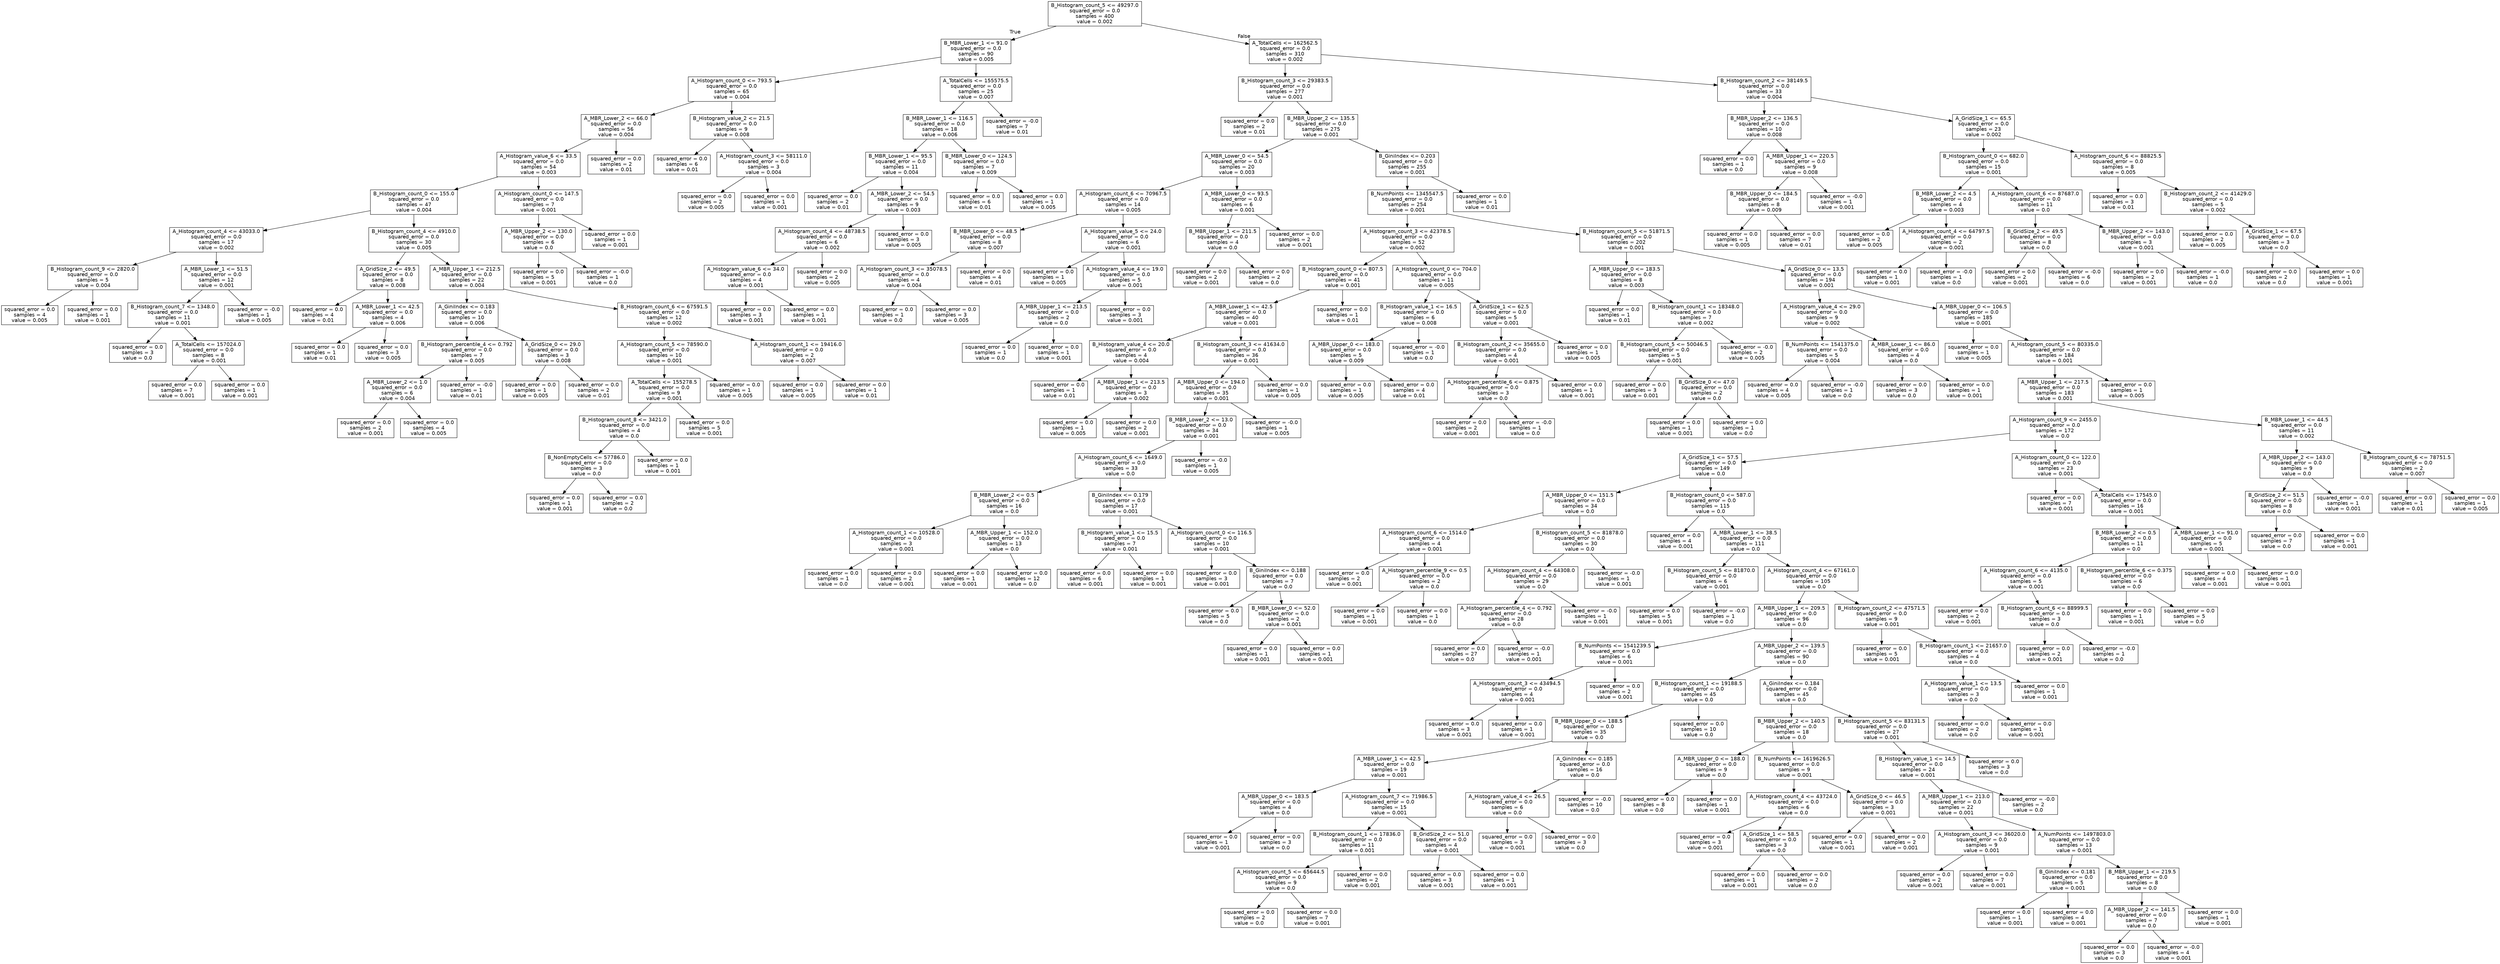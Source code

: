 digraph Tree {
node [shape=box, fontname="helvetica"] ;
edge [fontname="helvetica"] ;
0 [label="B_Histogram_count_5 <= 49297.0\nsquared_error = 0.0\nsamples = 400\nvalue = 0.002"] ;
1 [label="B_MBR_Lower_1 <= 91.0\nsquared_error = 0.0\nsamples = 90\nvalue = 0.005"] ;
0 -> 1 [labeldistance=2.5, labelangle=45, headlabel="True"] ;
2 [label="A_Histogram_count_0 <= 793.5\nsquared_error = 0.0\nsamples = 65\nvalue = 0.004"] ;
1 -> 2 ;
3 [label="A_MBR_Lower_2 <= 66.0\nsquared_error = 0.0\nsamples = 56\nvalue = 0.004"] ;
2 -> 3 ;
4 [label="A_Histogram_value_6 <= 33.5\nsquared_error = 0.0\nsamples = 54\nvalue = 0.003"] ;
3 -> 4 ;
5 [label="B_Histogram_count_0 <= 155.0\nsquared_error = 0.0\nsamples = 47\nvalue = 0.004"] ;
4 -> 5 ;
6 [label="A_Histogram_count_4 <= 43033.0\nsquared_error = 0.0\nsamples = 17\nvalue = 0.002"] ;
5 -> 6 ;
7 [label="B_Histogram_count_9 <= 2820.0\nsquared_error = 0.0\nsamples = 5\nvalue = 0.004"] ;
6 -> 7 ;
8 [label="squared_error = 0.0\nsamples = 4\nvalue = 0.005"] ;
7 -> 8 ;
9 [label="squared_error = 0.0\nsamples = 1\nvalue = 0.001"] ;
7 -> 9 ;
10 [label="A_MBR_Lower_1 <= 51.5\nsquared_error = 0.0\nsamples = 12\nvalue = 0.001"] ;
6 -> 10 ;
11 [label="B_Histogram_count_7 <= 1348.0\nsquared_error = 0.0\nsamples = 11\nvalue = 0.001"] ;
10 -> 11 ;
12 [label="squared_error = 0.0\nsamples = 3\nvalue = 0.0"] ;
11 -> 12 ;
13 [label="A_TotalCells <= 157024.0\nsquared_error = 0.0\nsamples = 8\nvalue = 0.001"] ;
11 -> 13 ;
14 [label="squared_error = 0.0\nsamples = 7\nvalue = 0.001"] ;
13 -> 14 ;
15 [label="squared_error = 0.0\nsamples = 1\nvalue = 0.001"] ;
13 -> 15 ;
16 [label="squared_error = -0.0\nsamples = 1\nvalue = 0.005"] ;
10 -> 16 ;
17 [label="B_Histogram_count_4 <= 4910.0\nsquared_error = 0.0\nsamples = 30\nvalue = 0.005"] ;
5 -> 17 ;
18 [label="A_GridSize_2 <= 49.5\nsquared_error = 0.0\nsamples = 8\nvalue = 0.008"] ;
17 -> 18 ;
19 [label="squared_error = 0.0\nsamples = 4\nvalue = 0.01"] ;
18 -> 19 ;
20 [label="A_MBR_Lower_1 <= 42.5\nsquared_error = 0.0\nsamples = 4\nvalue = 0.006"] ;
18 -> 20 ;
21 [label="squared_error = 0.0\nsamples = 1\nvalue = 0.01"] ;
20 -> 21 ;
22 [label="squared_error = 0.0\nsamples = 3\nvalue = 0.005"] ;
20 -> 22 ;
23 [label="A_MBR_Upper_1 <= 212.5\nsquared_error = 0.0\nsamples = 22\nvalue = 0.004"] ;
17 -> 23 ;
24 [label="A_GiniIndex <= 0.183\nsquared_error = 0.0\nsamples = 10\nvalue = 0.006"] ;
23 -> 24 ;
25 [label="B_Histogram_percentile_4 <= 0.792\nsquared_error = 0.0\nsamples = 7\nvalue = 0.005"] ;
24 -> 25 ;
26 [label="A_MBR_Lower_2 <= 1.0\nsquared_error = 0.0\nsamples = 6\nvalue = 0.004"] ;
25 -> 26 ;
27 [label="squared_error = 0.0\nsamples = 2\nvalue = 0.001"] ;
26 -> 27 ;
28 [label="squared_error = 0.0\nsamples = 4\nvalue = 0.005"] ;
26 -> 28 ;
29 [label="squared_error = -0.0\nsamples = 1\nvalue = 0.01"] ;
25 -> 29 ;
30 [label="A_GridSize_0 <= 29.0\nsquared_error = 0.0\nsamples = 3\nvalue = 0.008"] ;
24 -> 30 ;
31 [label="squared_error = 0.0\nsamples = 1\nvalue = 0.005"] ;
30 -> 31 ;
32 [label="squared_error = 0.0\nsamples = 2\nvalue = 0.01"] ;
30 -> 32 ;
33 [label="B_Histogram_count_6 <= 67591.5\nsquared_error = 0.0\nsamples = 12\nvalue = 0.002"] ;
23 -> 33 ;
34 [label="A_Histogram_count_5 <= 78590.0\nsquared_error = 0.0\nsamples = 10\nvalue = 0.001"] ;
33 -> 34 ;
35 [label="A_TotalCells <= 155278.5\nsquared_error = 0.0\nsamples = 9\nvalue = 0.001"] ;
34 -> 35 ;
36 [label="B_Histogram_count_8 <= 3421.0\nsquared_error = 0.0\nsamples = 4\nvalue = 0.0"] ;
35 -> 36 ;
37 [label="B_NonEmptyCells <= 57786.0\nsquared_error = 0.0\nsamples = 3\nvalue = 0.0"] ;
36 -> 37 ;
38 [label="squared_error = 0.0\nsamples = 1\nvalue = 0.001"] ;
37 -> 38 ;
39 [label="squared_error = 0.0\nsamples = 2\nvalue = 0.0"] ;
37 -> 39 ;
40 [label="squared_error = 0.0\nsamples = 1\nvalue = 0.001"] ;
36 -> 40 ;
41 [label="squared_error = 0.0\nsamples = 5\nvalue = 0.001"] ;
35 -> 41 ;
42 [label="squared_error = 0.0\nsamples = 1\nvalue = 0.005"] ;
34 -> 42 ;
43 [label="A_Histogram_count_1 <= 19416.0\nsquared_error = 0.0\nsamples = 2\nvalue = 0.007"] ;
33 -> 43 ;
44 [label="squared_error = 0.0\nsamples = 1\nvalue = 0.005"] ;
43 -> 44 ;
45 [label="squared_error = 0.0\nsamples = 1\nvalue = 0.01"] ;
43 -> 45 ;
46 [label="A_Histogram_count_0 <= 147.5\nsquared_error = 0.0\nsamples = 7\nvalue = 0.001"] ;
4 -> 46 ;
47 [label="A_MBR_Upper_2 <= 130.0\nsquared_error = 0.0\nsamples = 6\nvalue = 0.0"] ;
46 -> 47 ;
48 [label="squared_error = 0.0\nsamples = 5\nvalue = 0.001"] ;
47 -> 48 ;
49 [label="squared_error = -0.0\nsamples = 1\nvalue = 0.0"] ;
47 -> 49 ;
50 [label="squared_error = 0.0\nsamples = 1\nvalue = 0.001"] ;
46 -> 50 ;
51 [label="squared_error = 0.0\nsamples = 2\nvalue = 0.01"] ;
3 -> 51 ;
52 [label="B_Histogram_value_2 <= 21.5\nsquared_error = 0.0\nsamples = 9\nvalue = 0.008"] ;
2 -> 52 ;
53 [label="squared_error = 0.0\nsamples = 6\nvalue = 0.01"] ;
52 -> 53 ;
54 [label="A_Histogram_count_3 <= 58111.0\nsquared_error = 0.0\nsamples = 3\nvalue = 0.004"] ;
52 -> 54 ;
55 [label="squared_error = 0.0\nsamples = 2\nvalue = 0.005"] ;
54 -> 55 ;
56 [label="squared_error = 0.0\nsamples = 1\nvalue = 0.001"] ;
54 -> 56 ;
57 [label="A_TotalCells <= 155575.5\nsquared_error = 0.0\nsamples = 25\nvalue = 0.007"] ;
1 -> 57 ;
58 [label="B_MBR_Lower_1 <= 116.5\nsquared_error = 0.0\nsamples = 18\nvalue = 0.006"] ;
57 -> 58 ;
59 [label="B_MBR_Lower_1 <= 95.5\nsquared_error = 0.0\nsamples = 11\nvalue = 0.004"] ;
58 -> 59 ;
60 [label="squared_error = 0.0\nsamples = 2\nvalue = 0.01"] ;
59 -> 60 ;
61 [label="A_MBR_Lower_2 <= 54.5\nsquared_error = 0.0\nsamples = 9\nvalue = 0.003"] ;
59 -> 61 ;
62 [label="A_Histogram_count_4 <= 48738.5\nsquared_error = 0.0\nsamples = 6\nvalue = 0.002"] ;
61 -> 62 ;
63 [label="A_Histogram_value_6 <= 34.0\nsquared_error = 0.0\nsamples = 4\nvalue = 0.001"] ;
62 -> 63 ;
64 [label="squared_error = 0.0\nsamples = 3\nvalue = 0.001"] ;
63 -> 64 ;
65 [label="squared_error = 0.0\nsamples = 1\nvalue = 0.001"] ;
63 -> 65 ;
66 [label="squared_error = 0.0\nsamples = 2\nvalue = 0.005"] ;
62 -> 66 ;
67 [label="squared_error = 0.0\nsamples = 3\nvalue = 0.005"] ;
61 -> 67 ;
68 [label="B_MBR_Lower_0 <= 124.5\nsquared_error = 0.0\nsamples = 7\nvalue = 0.009"] ;
58 -> 68 ;
69 [label="squared_error = 0.0\nsamples = 6\nvalue = 0.01"] ;
68 -> 69 ;
70 [label="squared_error = 0.0\nsamples = 1\nvalue = 0.005"] ;
68 -> 70 ;
71 [label="squared_error = -0.0\nsamples = 7\nvalue = 0.01"] ;
57 -> 71 ;
72 [label="A_TotalCells <= 162562.5\nsquared_error = 0.0\nsamples = 310\nvalue = 0.002"] ;
0 -> 72 [labeldistance=2.5, labelangle=-45, headlabel="False"] ;
73 [label="B_Histogram_count_3 <= 29383.5\nsquared_error = 0.0\nsamples = 277\nvalue = 0.001"] ;
72 -> 73 ;
74 [label="squared_error = 0.0\nsamples = 2\nvalue = 0.01"] ;
73 -> 74 ;
75 [label="B_MBR_Upper_2 <= 135.5\nsquared_error = 0.0\nsamples = 275\nvalue = 0.001"] ;
73 -> 75 ;
76 [label="A_MBR_Lower_0 <= 54.5\nsquared_error = 0.0\nsamples = 20\nvalue = 0.003"] ;
75 -> 76 ;
77 [label="A_Histogram_count_6 <= 70967.5\nsquared_error = 0.0\nsamples = 14\nvalue = 0.005"] ;
76 -> 77 ;
78 [label="B_MBR_Lower_0 <= 48.5\nsquared_error = 0.0\nsamples = 8\nvalue = 0.007"] ;
77 -> 78 ;
79 [label="A_Histogram_count_3 <= 35078.5\nsquared_error = 0.0\nsamples = 4\nvalue = 0.004"] ;
78 -> 79 ;
80 [label="squared_error = 0.0\nsamples = 1\nvalue = 0.0"] ;
79 -> 80 ;
81 [label="squared_error = 0.0\nsamples = 3\nvalue = 0.005"] ;
79 -> 81 ;
82 [label="squared_error = 0.0\nsamples = 4\nvalue = 0.01"] ;
78 -> 82 ;
83 [label="A_Histogram_value_5 <= 24.0\nsquared_error = 0.0\nsamples = 6\nvalue = 0.001"] ;
77 -> 83 ;
84 [label="squared_error = 0.0\nsamples = 1\nvalue = 0.005"] ;
83 -> 84 ;
85 [label="A_Histogram_value_4 <= 19.0\nsquared_error = 0.0\nsamples = 5\nvalue = 0.001"] ;
83 -> 85 ;
86 [label="A_MBR_Upper_1 <= 213.5\nsquared_error = 0.0\nsamples = 2\nvalue = 0.0"] ;
85 -> 86 ;
87 [label="squared_error = 0.0\nsamples = 1\nvalue = 0.0"] ;
86 -> 87 ;
88 [label="squared_error = 0.0\nsamples = 1\nvalue = 0.001"] ;
86 -> 88 ;
89 [label="squared_error = 0.0\nsamples = 3\nvalue = 0.001"] ;
85 -> 89 ;
90 [label="A_MBR_Lower_0 <= 93.5\nsquared_error = 0.0\nsamples = 6\nvalue = 0.001"] ;
76 -> 90 ;
91 [label="B_MBR_Upper_1 <= 211.5\nsquared_error = 0.0\nsamples = 4\nvalue = 0.0"] ;
90 -> 91 ;
92 [label="squared_error = 0.0\nsamples = 2\nvalue = 0.001"] ;
91 -> 92 ;
93 [label="squared_error = 0.0\nsamples = 2\nvalue = 0.0"] ;
91 -> 93 ;
94 [label="squared_error = 0.0\nsamples = 2\nvalue = 0.001"] ;
90 -> 94 ;
95 [label="B_GiniIndex <= 0.203\nsquared_error = 0.0\nsamples = 255\nvalue = 0.001"] ;
75 -> 95 ;
96 [label="B_NumPoints <= 1345547.5\nsquared_error = 0.0\nsamples = 254\nvalue = 0.001"] ;
95 -> 96 ;
97 [label="A_Histogram_count_3 <= 42378.5\nsquared_error = 0.0\nsamples = 52\nvalue = 0.002"] ;
96 -> 97 ;
98 [label="B_Histogram_count_0 <= 807.5\nsquared_error = 0.0\nsamples = 41\nvalue = 0.001"] ;
97 -> 98 ;
99 [label="A_MBR_Lower_1 <= 42.5\nsquared_error = 0.0\nsamples = 40\nvalue = 0.001"] ;
98 -> 99 ;
100 [label="B_Histogram_value_4 <= 20.0\nsquared_error = 0.0\nsamples = 4\nvalue = 0.004"] ;
99 -> 100 ;
101 [label="squared_error = 0.0\nsamples = 1\nvalue = 0.01"] ;
100 -> 101 ;
102 [label="A_MBR_Upper_1 <= 213.5\nsquared_error = 0.0\nsamples = 3\nvalue = 0.002"] ;
100 -> 102 ;
103 [label="squared_error = 0.0\nsamples = 1\nvalue = 0.005"] ;
102 -> 103 ;
104 [label="squared_error = 0.0\nsamples = 2\nvalue = 0.001"] ;
102 -> 104 ;
105 [label="B_Histogram_count_3 <= 41634.0\nsquared_error = 0.0\nsamples = 36\nvalue = 0.001"] ;
99 -> 105 ;
106 [label="A_MBR_Upper_0 <= 194.0\nsquared_error = 0.0\nsamples = 35\nvalue = 0.001"] ;
105 -> 106 ;
107 [label="B_MBR_Lower_2 <= 13.0\nsquared_error = 0.0\nsamples = 34\nvalue = 0.001"] ;
106 -> 107 ;
108 [label="A_Histogram_count_6 <= 1649.0\nsquared_error = 0.0\nsamples = 33\nvalue = 0.0"] ;
107 -> 108 ;
109 [label="B_MBR_Lower_2 <= 0.5\nsquared_error = 0.0\nsamples = 16\nvalue = 0.0"] ;
108 -> 109 ;
110 [label="A_Histogram_count_1 <= 10528.0\nsquared_error = 0.0\nsamples = 3\nvalue = 0.001"] ;
109 -> 110 ;
111 [label="squared_error = 0.0\nsamples = 1\nvalue = 0.0"] ;
110 -> 111 ;
112 [label="squared_error = 0.0\nsamples = 2\nvalue = 0.001"] ;
110 -> 112 ;
113 [label="A_MBR_Upper_1 <= 152.0\nsquared_error = 0.0\nsamples = 13\nvalue = 0.0"] ;
109 -> 113 ;
114 [label="squared_error = 0.0\nsamples = 1\nvalue = 0.001"] ;
113 -> 114 ;
115 [label="squared_error = 0.0\nsamples = 12\nvalue = 0.0"] ;
113 -> 115 ;
116 [label="B_GiniIndex <= 0.179\nsquared_error = 0.0\nsamples = 17\nvalue = 0.001"] ;
108 -> 116 ;
117 [label="B_Histogram_value_1 <= 15.5\nsquared_error = 0.0\nsamples = 7\nvalue = 0.001"] ;
116 -> 117 ;
118 [label="squared_error = 0.0\nsamples = 6\nvalue = 0.001"] ;
117 -> 118 ;
119 [label="squared_error = 0.0\nsamples = 1\nvalue = 0.001"] ;
117 -> 119 ;
120 [label="A_Histogram_count_0 <= 116.5\nsquared_error = 0.0\nsamples = 10\nvalue = 0.001"] ;
116 -> 120 ;
121 [label="squared_error = 0.0\nsamples = 3\nvalue = 0.001"] ;
120 -> 121 ;
122 [label="B_GiniIndex <= 0.188\nsquared_error = 0.0\nsamples = 7\nvalue = 0.0"] ;
120 -> 122 ;
123 [label="squared_error = 0.0\nsamples = 5\nvalue = 0.0"] ;
122 -> 123 ;
124 [label="B_MBR_Lower_0 <= 52.0\nsquared_error = 0.0\nsamples = 2\nvalue = 0.001"] ;
122 -> 124 ;
125 [label="squared_error = 0.0\nsamples = 1\nvalue = 0.001"] ;
124 -> 125 ;
126 [label="squared_error = 0.0\nsamples = 1\nvalue = 0.001"] ;
124 -> 126 ;
127 [label="squared_error = -0.0\nsamples = 1\nvalue = 0.005"] ;
107 -> 127 ;
128 [label="squared_error = -0.0\nsamples = 1\nvalue = 0.005"] ;
106 -> 128 ;
129 [label="squared_error = 0.0\nsamples = 1\nvalue = 0.005"] ;
105 -> 129 ;
130 [label="squared_error = 0.0\nsamples = 1\nvalue = 0.01"] ;
98 -> 130 ;
131 [label="A_Histogram_count_0 <= 704.0\nsquared_error = 0.0\nsamples = 11\nvalue = 0.005"] ;
97 -> 131 ;
132 [label="B_Histogram_value_1 <= 16.5\nsquared_error = 0.0\nsamples = 6\nvalue = 0.008"] ;
131 -> 132 ;
133 [label="A_MBR_Upper_0 <= 183.0\nsquared_error = 0.0\nsamples = 5\nvalue = 0.009"] ;
132 -> 133 ;
134 [label="squared_error = 0.0\nsamples = 1\nvalue = 0.005"] ;
133 -> 134 ;
135 [label="squared_error = 0.0\nsamples = 4\nvalue = 0.01"] ;
133 -> 135 ;
136 [label="squared_error = -0.0\nsamples = 1\nvalue = 0.0"] ;
132 -> 136 ;
137 [label="A_GridSize_1 <= 62.5\nsquared_error = 0.0\nsamples = 5\nvalue = 0.001"] ;
131 -> 137 ;
138 [label="B_Histogram_count_2 <= 35655.0\nsquared_error = 0.0\nsamples = 4\nvalue = 0.001"] ;
137 -> 138 ;
139 [label="A_Histogram_percentile_6 <= 0.875\nsquared_error = 0.0\nsamples = 3\nvalue = 0.0"] ;
138 -> 139 ;
140 [label="squared_error = 0.0\nsamples = 2\nvalue = 0.001"] ;
139 -> 140 ;
141 [label="squared_error = -0.0\nsamples = 1\nvalue = 0.0"] ;
139 -> 141 ;
142 [label="squared_error = 0.0\nsamples = 1\nvalue = 0.001"] ;
138 -> 142 ;
143 [label="squared_error = 0.0\nsamples = 1\nvalue = 0.005"] ;
137 -> 143 ;
144 [label="B_Histogram_count_5 <= 51871.5\nsquared_error = 0.0\nsamples = 202\nvalue = 0.001"] ;
96 -> 144 ;
145 [label="A_MBR_Upper_0 <= 183.5\nsquared_error = 0.0\nsamples = 8\nvalue = 0.003"] ;
144 -> 145 ;
146 [label="squared_error = 0.0\nsamples = 1\nvalue = 0.01"] ;
145 -> 146 ;
147 [label="B_Histogram_count_1 <= 18348.0\nsquared_error = 0.0\nsamples = 7\nvalue = 0.002"] ;
145 -> 147 ;
148 [label="B_Histogram_count_5 <= 50046.5\nsquared_error = 0.0\nsamples = 5\nvalue = 0.001"] ;
147 -> 148 ;
149 [label="squared_error = 0.0\nsamples = 3\nvalue = 0.001"] ;
148 -> 149 ;
150 [label="B_GridSize_0 <= 47.0\nsquared_error = 0.0\nsamples = 2\nvalue = 0.0"] ;
148 -> 150 ;
151 [label="squared_error = 0.0\nsamples = 1\nvalue = 0.001"] ;
150 -> 151 ;
152 [label="squared_error = 0.0\nsamples = 1\nvalue = 0.0"] ;
150 -> 152 ;
153 [label="squared_error = -0.0\nsamples = 2\nvalue = 0.005"] ;
147 -> 153 ;
154 [label="A_GridSize_0 <= 13.5\nsquared_error = 0.0\nsamples = 194\nvalue = 0.001"] ;
144 -> 154 ;
155 [label="A_Histogram_value_4 <= 29.0\nsquared_error = 0.0\nsamples = 9\nvalue = 0.002"] ;
154 -> 155 ;
156 [label="B_NumPoints <= 1541375.0\nsquared_error = 0.0\nsamples = 5\nvalue = 0.004"] ;
155 -> 156 ;
157 [label="squared_error = 0.0\nsamples = 4\nvalue = 0.005"] ;
156 -> 157 ;
158 [label="squared_error = -0.0\nsamples = 1\nvalue = 0.0"] ;
156 -> 158 ;
159 [label="A_MBR_Lower_1 <= 86.0\nsquared_error = 0.0\nsamples = 4\nvalue = 0.0"] ;
155 -> 159 ;
160 [label="squared_error = 0.0\nsamples = 3\nvalue = 0.0"] ;
159 -> 160 ;
161 [label="squared_error = 0.0\nsamples = 1\nvalue = 0.001"] ;
159 -> 161 ;
162 [label="A_MBR_Upper_0 <= 106.5\nsquared_error = 0.0\nsamples = 185\nvalue = 0.001"] ;
154 -> 162 ;
163 [label="squared_error = 0.0\nsamples = 1\nvalue = 0.005"] ;
162 -> 163 ;
164 [label="A_Histogram_count_5 <= 80335.0\nsquared_error = 0.0\nsamples = 184\nvalue = 0.001"] ;
162 -> 164 ;
165 [label="A_MBR_Upper_1 <= 217.5\nsquared_error = 0.0\nsamples = 183\nvalue = 0.001"] ;
164 -> 165 ;
166 [label="A_Histogram_count_9 <= 2455.0\nsquared_error = 0.0\nsamples = 172\nvalue = 0.0"] ;
165 -> 166 ;
167 [label="A_GridSize_1 <= 57.5\nsquared_error = 0.0\nsamples = 149\nvalue = 0.0"] ;
166 -> 167 ;
168 [label="A_MBR_Upper_0 <= 151.5\nsquared_error = 0.0\nsamples = 34\nvalue = 0.0"] ;
167 -> 168 ;
169 [label="A_Histogram_count_6 <= 1514.0\nsquared_error = 0.0\nsamples = 4\nvalue = 0.001"] ;
168 -> 169 ;
170 [label="squared_error = 0.0\nsamples = 2\nvalue = 0.001"] ;
169 -> 170 ;
171 [label="A_Histogram_percentile_9 <= 0.5\nsquared_error = 0.0\nsamples = 2\nvalue = 0.0"] ;
169 -> 171 ;
172 [label="squared_error = 0.0\nsamples = 1\nvalue = 0.001"] ;
171 -> 172 ;
173 [label="squared_error = 0.0\nsamples = 1\nvalue = 0.0"] ;
171 -> 173 ;
174 [label="B_Histogram_count_5 <= 81878.0\nsquared_error = 0.0\nsamples = 30\nvalue = 0.0"] ;
168 -> 174 ;
175 [label="A_Histogram_count_4 <= 64308.0\nsquared_error = 0.0\nsamples = 29\nvalue = 0.0"] ;
174 -> 175 ;
176 [label="A_Histogram_percentile_4 <= 0.792\nsquared_error = 0.0\nsamples = 28\nvalue = 0.0"] ;
175 -> 176 ;
177 [label="squared_error = 0.0\nsamples = 27\nvalue = 0.0"] ;
176 -> 177 ;
178 [label="squared_error = -0.0\nsamples = 1\nvalue = 0.001"] ;
176 -> 178 ;
179 [label="squared_error = -0.0\nsamples = 1\nvalue = 0.001"] ;
175 -> 179 ;
180 [label="squared_error = -0.0\nsamples = 1\nvalue = 0.001"] ;
174 -> 180 ;
181 [label="B_Histogram_count_0 <= 587.0\nsquared_error = 0.0\nsamples = 115\nvalue = 0.0"] ;
167 -> 181 ;
182 [label="squared_error = 0.0\nsamples = 4\nvalue = 0.001"] ;
181 -> 182 ;
183 [label="A_MBR_Lower_1 <= 38.5\nsquared_error = 0.0\nsamples = 111\nvalue = 0.0"] ;
181 -> 183 ;
184 [label="B_Histogram_count_5 <= 81870.0\nsquared_error = 0.0\nsamples = 6\nvalue = 0.001"] ;
183 -> 184 ;
185 [label="squared_error = 0.0\nsamples = 5\nvalue = 0.001"] ;
184 -> 185 ;
186 [label="squared_error = -0.0\nsamples = 1\nvalue = 0.0"] ;
184 -> 186 ;
187 [label="A_Histogram_count_4 <= 67161.0\nsquared_error = 0.0\nsamples = 105\nvalue = 0.0"] ;
183 -> 187 ;
188 [label="A_MBR_Upper_1 <= 209.5\nsquared_error = 0.0\nsamples = 96\nvalue = 0.0"] ;
187 -> 188 ;
189 [label="B_NumPoints <= 1541239.5\nsquared_error = 0.0\nsamples = 6\nvalue = 0.001"] ;
188 -> 189 ;
190 [label="A_Histogram_count_3 <= 43494.5\nsquared_error = 0.0\nsamples = 4\nvalue = 0.001"] ;
189 -> 190 ;
191 [label="squared_error = 0.0\nsamples = 3\nvalue = 0.001"] ;
190 -> 191 ;
192 [label="squared_error = 0.0\nsamples = 1\nvalue = 0.001"] ;
190 -> 192 ;
193 [label="squared_error = 0.0\nsamples = 2\nvalue = 0.001"] ;
189 -> 193 ;
194 [label="A_MBR_Upper_2 <= 139.5\nsquared_error = 0.0\nsamples = 90\nvalue = 0.0"] ;
188 -> 194 ;
195 [label="B_Histogram_count_1 <= 19188.5\nsquared_error = 0.0\nsamples = 45\nvalue = 0.0"] ;
194 -> 195 ;
196 [label="B_MBR_Upper_0 <= 188.5\nsquared_error = 0.0\nsamples = 35\nvalue = 0.0"] ;
195 -> 196 ;
197 [label="A_MBR_Lower_1 <= 42.5\nsquared_error = 0.0\nsamples = 19\nvalue = 0.001"] ;
196 -> 197 ;
198 [label="A_MBR_Upper_0 <= 183.5\nsquared_error = 0.0\nsamples = 4\nvalue = 0.0"] ;
197 -> 198 ;
199 [label="squared_error = 0.0\nsamples = 1\nvalue = 0.001"] ;
198 -> 199 ;
200 [label="squared_error = 0.0\nsamples = 3\nvalue = 0.0"] ;
198 -> 200 ;
201 [label="A_Histogram_count_7 <= 71986.5\nsquared_error = 0.0\nsamples = 15\nvalue = 0.001"] ;
197 -> 201 ;
202 [label="B_Histogram_count_1 <= 17836.0\nsquared_error = 0.0\nsamples = 11\nvalue = 0.001"] ;
201 -> 202 ;
203 [label="A_Histogram_count_5 <= 65644.5\nsquared_error = 0.0\nsamples = 9\nvalue = 0.0"] ;
202 -> 203 ;
204 [label="squared_error = 0.0\nsamples = 2\nvalue = 0.0"] ;
203 -> 204 ;
205 [label="squared_error = 0.0\nsamples = 7\nvalue = 0.001"] ;
203 -> 205 ;
206 [label="squared_error = 0.0\nsamples = 2\nvalue = 0.001"] ;
202 -> 206 ;
207 [label="B_GridSize_2 <= 51.0\nsquared_error = 0.0\nsamples = 4\nvalue = 0.001"] ;
201 -> 207 ;
208 [label="squared_error = 0.0\nsamples = 3\nvalue = 0.001"] ;
207 -> 208 ;
209 [label="squared_error = 0.0\nsamples = 1\nvalue = 0.001"] ;
207 -> 209 ;
210 [label="A_GiniIndex <= 0.185\nsquared_error = 0.0\nsamples = 16\nvalue = 0.0"] ;
196 -> 210 ;
211 [label="A_Histogram_value_4 <= 26.5\nsquared_error = 0.0\nsamples = 6\nvalue = 0.0"] ;
210 -> 211 ;
212 [label="squared_error = 0.0\nsamples = 3\nvalue = 0.001"] ;
211 -> 212 ;
213 [label="squared_error = 0.0\nsamples = 3\nvalue = 0.0"] ;
211 -> 213 ;
214 [label="squared_error = -0.0\nsamples = 10\nvalue = 0.0"] ;
210 -> 214 ;
215 [label="squared_error = 0.0\nsamples = 10\nvalue = 0.0"] ;
195 -> 215 ;
216 [label="A_GiniIndex <= 0.184\nsquared_error = 0.0\nsamples = 45\nvalue = 0.0"] ;
194 -> 216 ;
217 [label="B_MBR_Upper_2 <= 140.5\nsquared_error = 0.0\nsamples = 18\nvalue = 0.0"] ;
216 -> 217 ;
218 [label="A_MBR_Upper_0 <= 188.0\nsquared_error = 0.0\nsamples = 9\nvalue = 0.0"] ;
217 -> 218 ;
219 [label="squared_error = 0.0\nsamples = 8\nvalue = 0.0"] ;
218 -> 219 ;
220 [label="squared_error = 0.0\nsamples = 1\nvalue = 0.001"] ;
218 -> 220 ;
221 [label="B_NumPoints <= 1619626.5\nsquared_error = 0.0\nsamples = 9\nvalue = 0.001"] ;
217 -> 221 ;
222 [label="A_Histogram_count_4 <= 43724.0\nsquared_error = 0.0\nsamples = 6\nvalue = 0.0"] ;
221 -> 222 ;
223 [label="squared_error = 0.0\nsamples = 3\nvalue = 0.001"] ;
222 -> 223 ;
224 [label="A_GridSize_1 <= 58.5\nsquared_error = 0.0\nsamples = 3\nvalue = 0.0"] ;
222 -> 224 ;
225 [label="squared_error = 0.0\nsamples = 1\nvalue = 0.001"] ;
224 -> 225 ;
226 [label="squared_error = 0.0\nsamples = 2\nvalue = 0.0"] ;
224 -> 226 ;
227 [label="A_GridSize_0 <= 46.5\nsquared_error = 0.0\nsamples = 3\nvalue = 0.001"] ;
221 -> 227 ;
228 [label="squared_error = 0.0\nsamples = 1\nvalue = 0.001"] ;
227 -> 228 ;
229 [label="squared_error = 0.0\nsamples = 2\nvalue = 0.001"] ;
227 -> 229 ;
230 [label="B_Histogram_count_5 <= 83131.5\nsquared_error = 0.0\nsamples = 27\nvalue = 0.001"] ;
216 -> 230 ;
231 [label="B_Histogram_value_1 <= 14.5\nsquared_error = 0.0\nsamples = 24\nvalue = 0.001"] ;
230 -> 231 ;
232 [label="A_MBR_Upper_1 <= 213.0\nsquared_error = 0.0\nsamples = 22\nvalue = 0.001"] ;
231 -> 232 ;
233 [label="A_Histogram_count_3 <= 36020.0\nsquared_error = 0.0\nsamples = 9\nvalue = 0.001"] ;
232 -> 233 ;
234 [label="squared_error = 0.0\nsamples = 2\nvalue = 0.001"] ;
233 -> 234 ;
235 [label="squared_error = 0.0\nsamples = 7\nvalue = 0.001"] ;
233 -> 235 ;
236 [label="A_NumPoints <= 1497803.0\nsquared_error = 0.0\nsamples = 13\nvalue = 0.001"] ;
232 -> 236 ;
237 [label="B_GiniIndex <= 0.181\nsquared_error = 0.0\nsamples = 5\nvalue = 0.001"] ;
236 -> 237 ;
238 [label="squared_error = 0.0\nsamples = 1\nvalue = 0.001"] ;
237 -> 238 ;
239 [label="squared_error = 0.0\nsamples = 4\nvalue = 0.001"] ;
237 -> 239 ;
240 [label="B_MBR_Upper_1 <= 219.5\nsquared_error = 0.0\nsamples = 8\nvalue = 0.0"] ;
236 -> 240 ;
241 [label="A_MBR_Upper_2 <= 141.5\nsquared_error = 0.0\nsamples = 7\nvalue = 0.0"] ;
240 -> 241 ;
242 [label="squared_error = 0.0\nsamples = 3\nvalue = 0.0"] ;
241 -> 242 ;
243 [label="squared_error = -0.0\nsamples = 4\nvalue = 0.001"] ;
241 -> 243 ;
244 [label="squared_error = 0.0\nsamples = 1\nvalue = 0.001"] ;
240 -> 244 ;
245 [label="squared_error = -0.0\nsamples = 2\nvalue = 0.0"] ;
231 -> 245 ;
246 [label="squared_error = 0.0\nsamples = 3\nvalue = 0.0"] ;
230 -> 246 ;
247 [label="B_Histogram_count_2 <= 47571.5\nsquared_error = 0.0\nsamples = 9\nvalue = 0.001"] ;
187 -> 247 ;
248 [label="squared_error = 0.0\nsamples = 5\nvalue = 0.001"] ;
247 -> 248 ;
249 [label="B_Histogram_count_1 <= 21657.0\nsquared_error = 0.0\nsamples = 4\nvalue = 0.0"] ;
247 -> 249 ;
250 [label="A_Histogram_value_1 <= 13.5\nsquared_error = 0.0\nsamples = 3\nvalue = 0.0"] ;
249 -> 250 ;
251 [label="squared_error = 0.0\nsamples = 2\nvalue = 0.0"] ;
250 -> 251 ;
252 [label="squared_error = 0.0\nsamples = 1\nvalue = 0.001"] ;
250 -> 252 ;
253 [label="squared_error = 0.0\nsamples = 1\nvalue = 0.001"] ;
249 -> 253 ;
254 [label="A_Histogram_count_0 <= 122.0\nsquared_error = 0.0\nsamples = 23\nvalue = 0.001"] ;
166 -> 254 ;
255 [label="squared_error = 0.0\nsamples = 7\nvalue = 0.001"] ;
254 -> 255 ;
256 [label="A_TotalCells <= 17545.0\nsquared_error = 0.0\nsamples = 16\nvalue = 0.001"] ;
254 -> 256 ;
257 [label="B_MBR_Lower_2 <= 0.5\nsquared_error = 0.0\nsamples = 11\nvalue = 0.0"] ;
256 -> 257 ;
258 [label="A_Histogram_count_6 <= 4135.0\nsquared_error = 0.0\nsamples = 5\nvalue = 0.001"] ;
257 -> 258 ;
259 [label="squared_error = 0.0\nsamples = 2\nvalue = 0.001"] ;
258 -> 259 ;
260 [label="B_Histogram_count_6 <= 88999.5\nsquared_error = 0.0\nsamples = 3\nvalue = 0.0"] ;
258 -> 260 ;
261 [label="squared_error = 0.0\nsamples = 2\nvalue = 0.001"] ;
260 -> 261 ;
262 [label="squared_error = -0.0\nsamples = 1\nvalue = 0.0"] ;
260 -> 262 ;
263 [label="B_Histogram_percentile_6 <= 0.375\nsquared_error = 0.0\nsamples = 6\nvalue = 0.0"] ;
257 -> 263 ;
264 [label="squared_error = 0.0\nsamples = 1\nvalue = 0.001"] ;
263 -> 264 ;
265 [label="squared_error = 0.0\nsamples = 5\nvalue = 0.0"] ;
263 -> 265 ;
266 [label="A_MBR_Lower_1 <= 91.0\nsquared_error = 0.0\nsamples = 5\nvalue = 0.001"] ;
256 -> 266 ;
267 [label="squared_error = 0.0\nsamples = 4\nvalue = 0.001"] ;
266 -> 267 ;
268 [label="squared_error = 0.0\nsamples = 1\nvalue = 0.001"] ;
266 -> 268 ;
269 [label="B_MBR_Lower_1 <= 44.5\nsquared_error = 0.0\nsamples = 11\nvalue = 0.002"] ;
165 -> 269 ;
270 [label="A_MBR_Upper_2 <= 143.0\nsquared_error = 0.0\nsamples = 9\nvalue = 0.0"] ;
269 -> 270 ;
271 [label="B_GridSize_2 <= 51.5\nsquared_error = 0.0\nsamples = 8\nvalue = 0.0"] ;
270 -> 271 ;
272 [label="squared_error = 0.0\nsamples = 7\nvalue = 0.0"] ;
271 -> 272 ;
273 [label="squared_error = 0.0\nsamples = 1\nvalue = 0.001"] ;
271 -> 273 ;
274 [label="squared_error = -0.0\nsamples = 1\nvalue = 0.001"] ;
270 -> 274 ;
275 [label="B_Histogram_count_6 <= 78751.5\nsquared_error = 0.0\nsamples = 2\nvalue = 0.007"] ;
269 -> 275 ;
276 [label="squared_error = 0.0\nsamples = 1\nvalue = 0.01"] ;
275 -> 276 ;
277 [label="squared_error = 0.0\nsamples = 1\nvalue = 0.005"] ;
275 -> 277 ;
278 [label="squared_error = 0.0\nsamples = 1\nvalue = 0.005"] ;
164 -> 278 ;
279 [label="squared_error = 0.0\nsamples = 1\nvalue = 0.01"] ;
95 -> 279 ;
280 [label="B_Histogram_count_2 <= 38149.5\nsquared_error = 0.0\nsamples = 33\nvalue = 0.004"] ;
72 -> 280 ;
281 [label="B_MBR_Upper_2 <= 136.5\nsquared_error = 0.0\nsamples = 10\nvalue = 0.008"] ;
280 -> 281 ;
282 [label="squared_error = 0.0\nsamples = 1\nvalue = 0.0"] ;
281 -> 282 ;
283 [label="A_MBR_Upper_1 <= 220.5\nsquared_error = 0.0\nsamples = 9\nvalue = 0.008"] ;
281 -> 283 ;
284 [label="B_MBR_Upper_0 <= 184.5\nsquared_error = 0.0\nsamples = 8\nvalue = 0.009"] ;
283 -> 284 ;
285 [label="squared_error = 0.0\nsamples = 1\nvalue = 0.005"] ;
284 -> 285 ;
286 [label="squared_error = 0.0\nsamples = 7\nvalue = 0.01"] ;
284 -> 286 ;
287 [label="squared_error = -0.0\nsamples = 1\nvalue = 0.001"] ;
283 -> 287 ;
288 [label="A_GridSize_1 <= 65.5\nsquared_error = 0.0\nsamples = 23\nvalue = 0.002"] ;
280 -> 288 ;
289 [label="B_Histogram_count_0 <= 682.0\nsquared_error = 0.0\nsamples = 15\nvalue = 0.001"] ;
288 -> 289 ;
290 [label="B_MBR_Lower_2 <= 4.5\nsquared_error = 0.0\nsamples = 4\nvalue = 0.003"] ;
289 -> 290 ;
291 [label="squared_error = 0.0\nsamples = 2\nvalue = 0.005"] ;
290 -> 291 ;
292 [label="A_Histogram_count_4 <= 64797.5\nsquared_error = 0.0\nsamples = 2\nvalue = 0.001"] ;
290 -> 292 ;
293 [label="squared_error = 0.0\nsamples = 1\nvalue = 0.001"] ;
292 -> 293 ;
294 [label="squared_error = -0.0\nsamples = 1\nvalue = 0.0"] ;
292 -> 294 ;
295 [label="A_Histogram_count_6 <= 87687.0\nsquared_error = 0.0\nsamples = 11\nvalue = 0.0"] ;
289 -> 295 ;
296 [label="B_GridSize_2 <= 49.5\nsquared_error = 0.0\nsamples = 8\nvalue = 0.0"] ;
295 -> 296 ;
297 [label="squared_error = 0.0\nsamples = 2\nvalue = 0.001"] ;
296 -> 297 ;
298 [label="squared_error = -0.0\nsamples = 6\nvalue = 0.0"] ;
296 -> 298 ;
299 [label="B_MBR_Upper_2 <= 143.0\nsquared_error = 0.0\nsamples = 3\nvalue = 0.001"] ;
295 -> 299 ;
300 [label="squared_error = 0.0\nsamples = 2\nvalue = 0.001"] ;
299 -> 300 ;
301 [label="squared_error = -0.0\nsamples = 1\nvalue = 0.0"] ;
299 -> 301 ;
302 [label="A_Histogram_count_6 <= 88825.5\nsquared_error = 0.0\nsamples = 8\nvalue = 0.005"] ;
288 -> 302 ;
303 [label="squared_error = 0.0\nsamples = 3\nvalue = 0.01"] ;
302 -> 303 ;
304 [label="B_Histogram_count_2 <= 41429.0\nsquared_error = 0.0\nsamples = 5\nvalue = 0.002"] ;
302 -> 304 ;
305 [label="squared_error = 0.0\nsamples = 2\nvalue = 0.005"] ;
304 -> 305 ;
306 [label="A_GridSize_1 <= 67.5\nsquared_error = 0.0\nsamples = 3\nvalue = 0.0"] ;
304 -> 306 ;
307 [label="squared_error = 0.0\nsamples = 2\nvalue = 0.0"] ;
306 -> 307 ;
308 [label="squared_error = 0.0\nsamples = 1\nvalue = 0.001"] ;
306 -> 308 ;
}